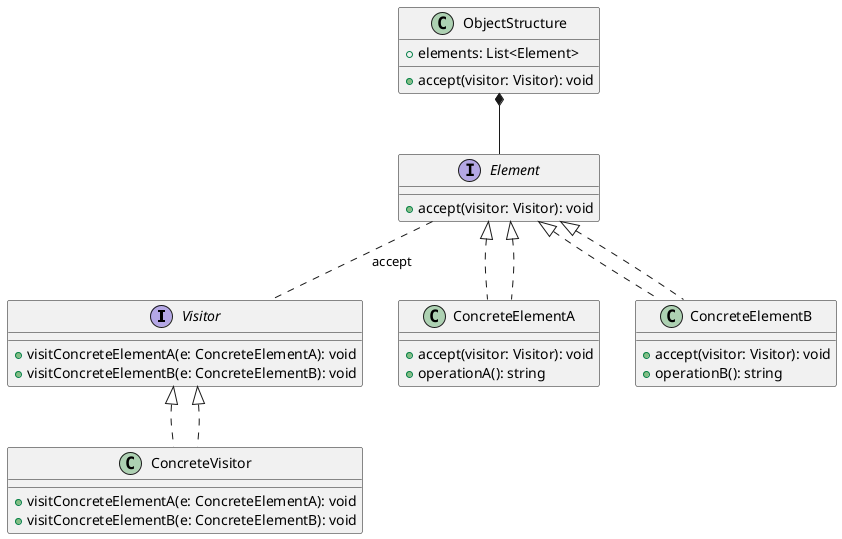 @startuml
interface Visitor {
  + visitConcreteElementA(e: ConcreteElementA): void
  + visitConcreteElementB(e: ConcreteElementB): void
}

class ConcreteVisitor implements Visitor {
  + visitConcreteElementA(e: ConcreteElementA): void
  + visitConcreteElementB(e: ConcreteElementB): void
}

interface Element {
  + accept(visitor: Visitor): void
}

class ConcreteElementA implements Element {
  + accept(visitor: Visitor): void
  + operationA(): string
}

class ConcreteElementB implements Element {
  + accept(visitor: Visitor): void
  + operationB(): string
}

class ObjectStructure {
  + elements: List<Element>
  + accept(visitor: Visitor): void
}

Visitor <|.. ConcreteVisitor
Element <|.. ConcreteElementA
Element <|.. ConcreteElementB
ObjectStructure *-- Element
Element .. Visitor : accept
@enduml
